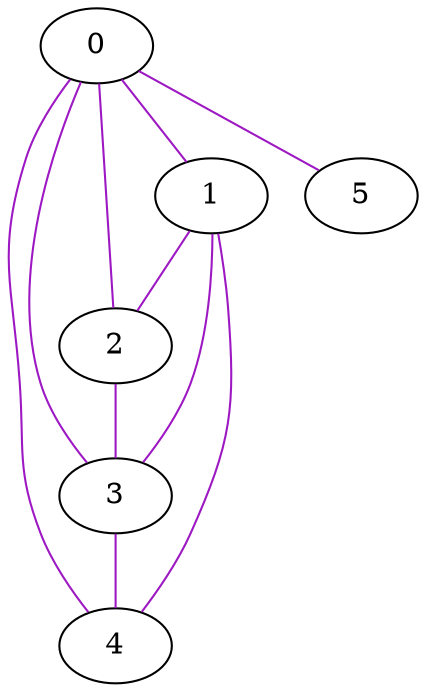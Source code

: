 graph G {
  0 -- 1 [color="#9d18c3"];
  0 -- 2 [color="#9d18c3"];
  0 -- 3 [color="#9d18c3"];
  0 -- 4 [color="#9d18c3"];
  0 -- 5 [color="#9d18c3"];
  1 -- 2 [color="#9d18c3"];
  1 -- 3 [color="#9d18c3"];
  1 -- 4 [color="#9d18c3"];
  2 -- 3 [color="#9d18c3"];
  3 -- 4 [color="#9d18c3"];
}
